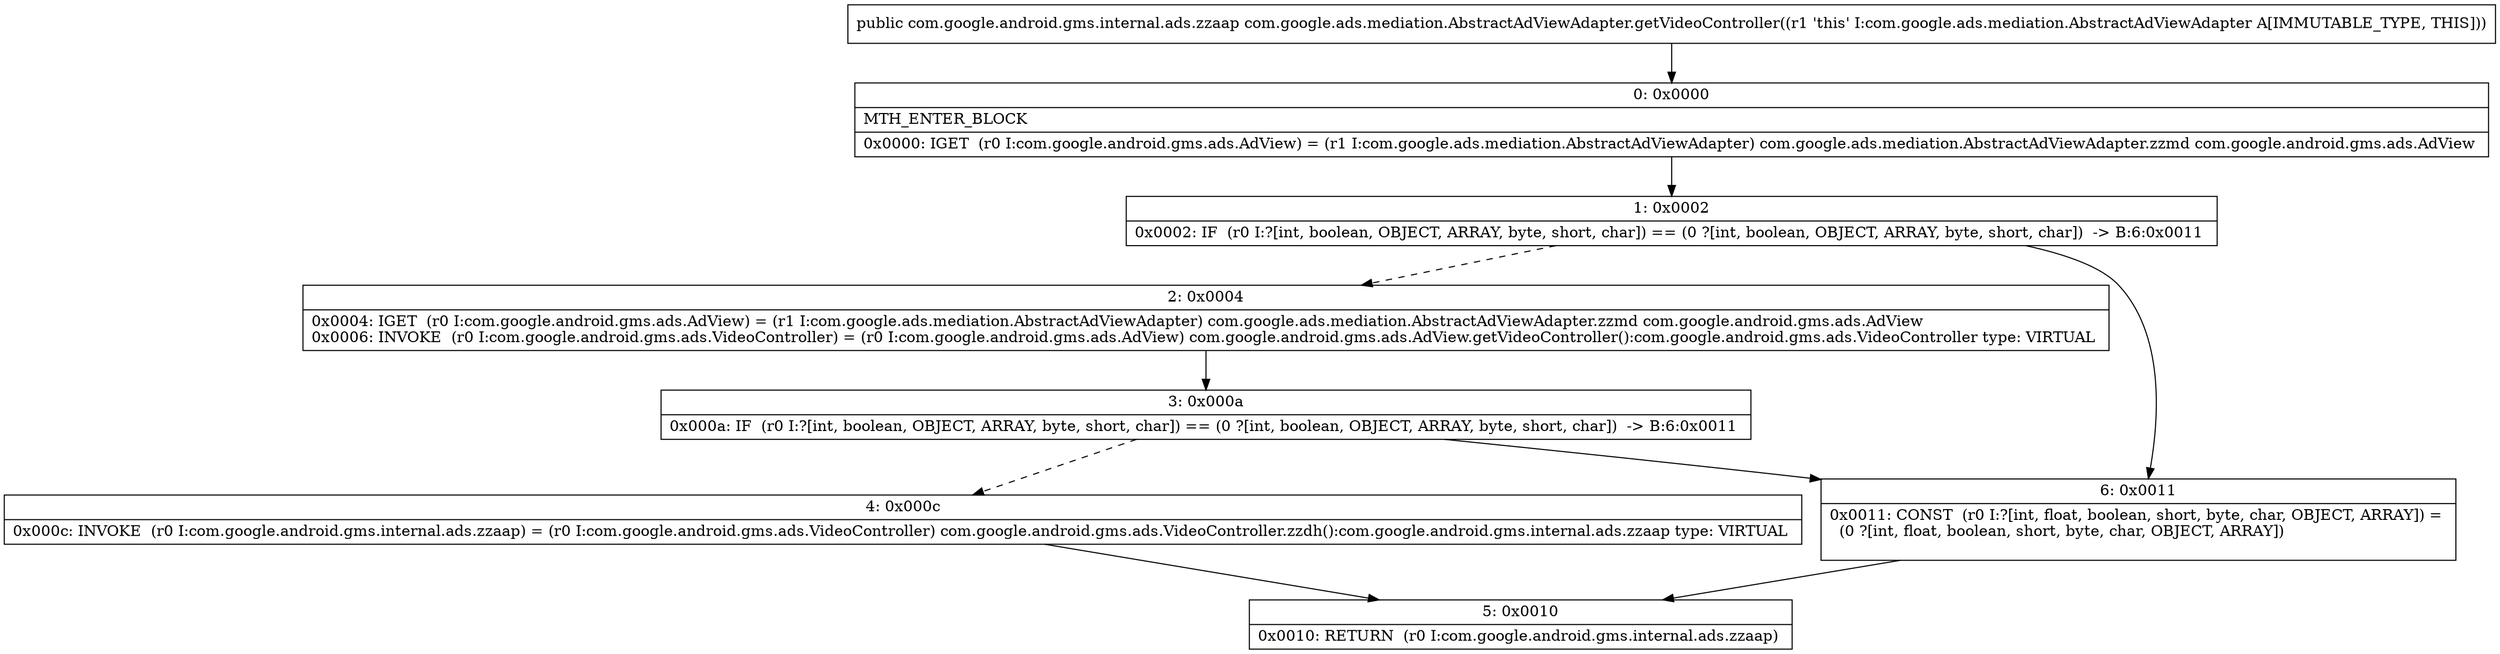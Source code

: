 digraph "CFG forcom.google.ads.mediation.AbstractAdViewAdapter.getVideoController()Lcom\/google\/android\/gms\/internal\/ads\/zzaap;" {
Node_0 [shape=record,label="{0\:\ 0x0000|MTH_ENTER_BLOCK\l|0x0000: IGET  (r0 I:com.google.android.gms.ads.AdView) = (r1 I:com.google.ads.mediation.AbstractAdViewAdapter) com.google.ads.mediation.AbstractAdViewAdapter.zzmd com.google.android.gms.ads.AdView \l}"];
Node_1 [shape=record,label="{1\:\ 0x0002|0x0002: IF  (r0 I:?[int, boolean, OBJECT, ARRAY, byte, short, char]) == (0 ?[int, boolean, OBJECT, ARRAY, byte, short, char])  \-\> B:6:0x0011 \l}"];
Node_2 [shape=record,label="{2\:\ 0x0004|0x0004: IGET  (r0 I:com.google.android.gms.ads.AdView) = (r1 I:com.google.ads.mediation.AbstractAdViewAdapter) com.google.ads.mediation.AbstractAdViewAdapter.zzmd com.google.android.gms.ads.AdView \l0x0006: INVOKE  (r0 I:com.google.android.gms.ads.VideoController) = (r0 I:com.google.android.gms.ads.AdView) com.google.android.gms.ads.AdView.getVideoController():com.google.android.gms.ads.VideoController type: VIRTUAL \l}"];
Node_3 [shape=record,label="{3\:\ 0x000a|0x000a: IF  (r0 I:?[int, boolean, OBJECT, ARRAY, byte, short, char]) == (0 ?[int, boolean, OBJECT, ARRAY, byte, short, char])  \-\> B:6:0x0011 \l}"];
Node_4 [shape=record,label="{4\:\ 0x000c|0x000c: INVOKE  (r0 I:com.google.android.gms.internal.ads.zzaap) = (r0 I:com.google.android.gms.ads.VideoController) com.google.android.gms.ads.VideoController.zzdh():com.google.android.gms.internal.ads.zzaap type: VIRTUAL \l}"];
Node_5 [shape=record,label="{5\:\ 0x0010|0x0010: RETURN  (r0 I:com.google.android.gms.internal.ads.zzaap) \l}"];
Node_6 [shape=record,label="{6\:\ 0x0011|0x0011: CONST  (r0 I:?[int, float, boolean, short, byte, char, OBJECT, ARRAY]) = \l  (0 ?[int, float, boolean, short, byte, char, OBJECT, ARRAY])\l \l}"];
MethodNode[shape=record,label="{public com.google.android.gms.internal.ads.zzaap com.google.ads.mediation.AbstractAdViewAdapter.getVideoController((r1 'this' I:com.google.ads.mediation.AbstractAdViewAdapter A[IMMUTABLE_TYPE, THIS])) }"];
MethodNode -> Node_0;
Node_0 -> Node_1;
Node_1 -> Node_2[style=dashed];
Node_1 -> Node_6;
Node_2 -> Node_3;
Node_3 -> Node_4[style=dashed];
Node_3 -> Node_6;
Node_4 -> Node_5;
Node_6 -> Node_5;
}

